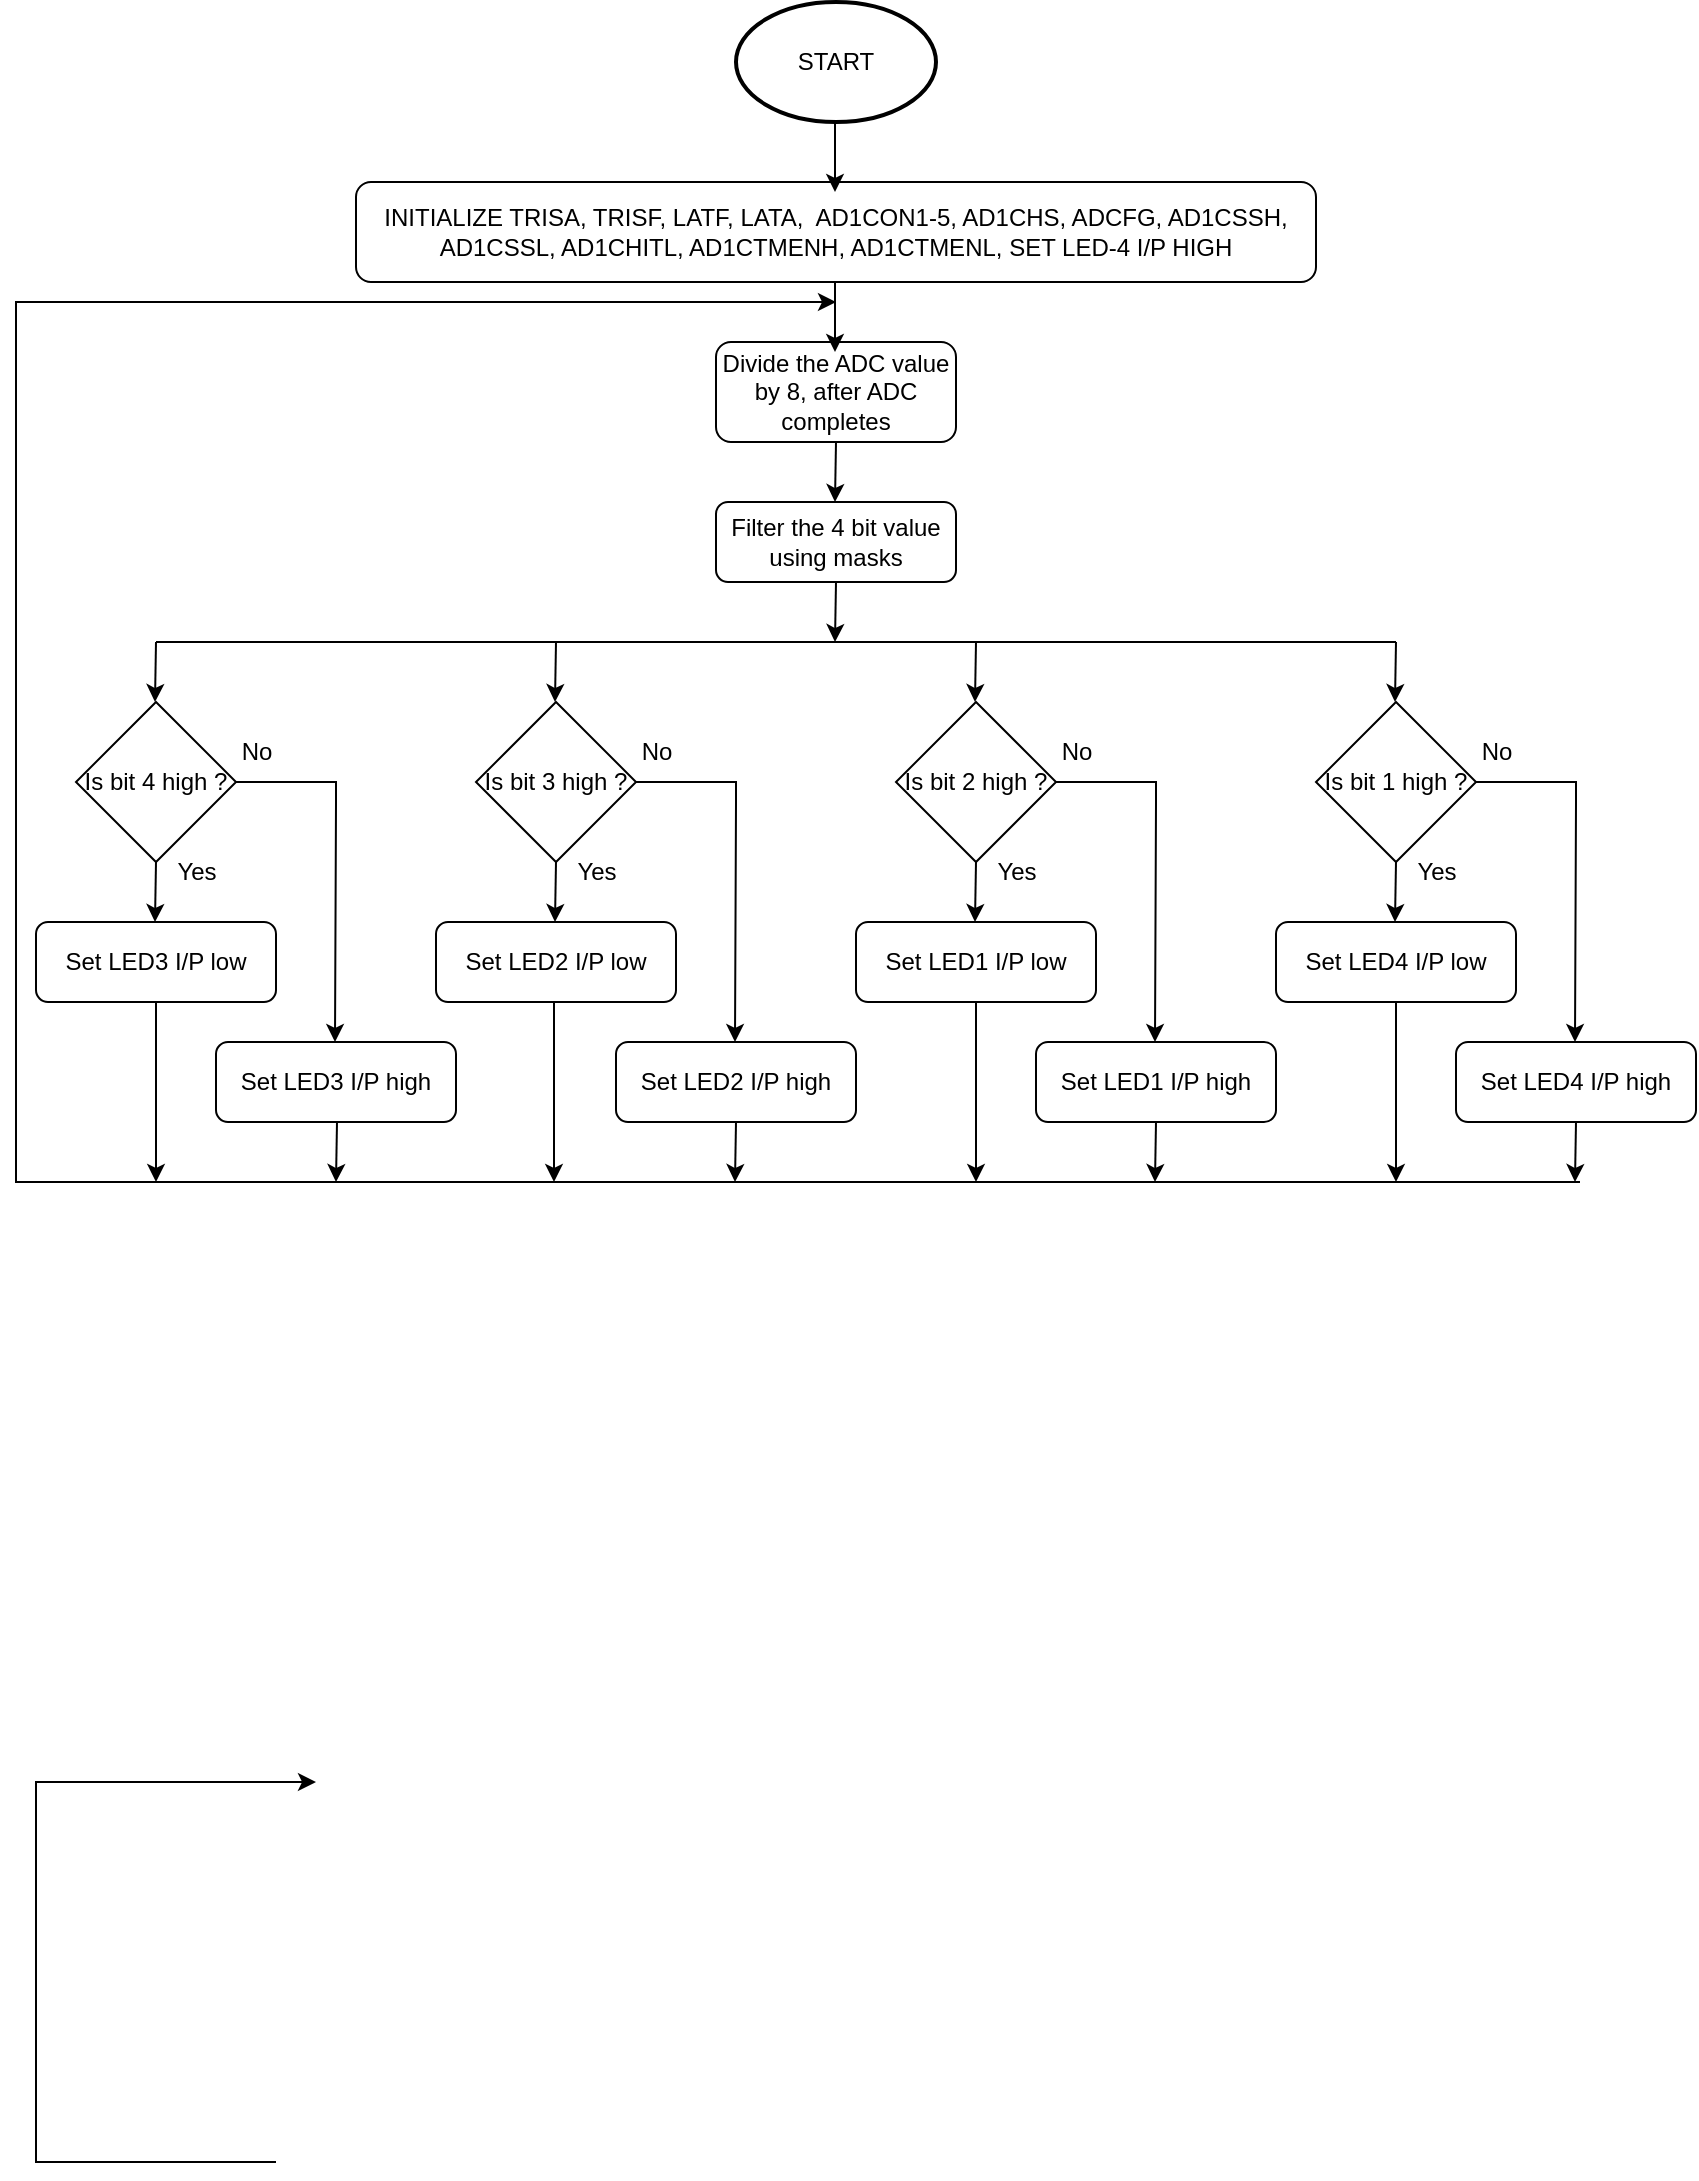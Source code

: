 <mxfile version="24.9.3">
  <diagram id="C5RBs43oDa-KdzZeNtuy" name="Page-1">
    <mxGraphModel dx="880" dy="470" grid="1" gridSize="10" guides="1" tooltips="1" connect="1" arrows="1" fold="1" page="1" pageScale="1" pageWidth="827" pageHeight="1169" math="0" shadow="0">
      <root>
        <mxCell id="WIyWlLk6GJQsqaUBKTNV-0" />
        <mxCell id="WIyWlLk6GJQsqaUBKTNV-1" parent="WIyWlLk6GJQsqaUBKTNV-0" />
        <mxCell id="WIyWlLk6GJQsqaUBKTNV-3" value="INITIALIZE TRISA, TRISF, LATF, LATA,&amp;nbsp; AD1CON1-5, AD1CHS, ADCFG, AD1CSSH, AD1CSSL, AD1CHITL, AD1CTMENH, AD1CTMENL, SET LED-4 I/P HIGH" style="rounded=1;whiteSpace=wrap;html=1;fontSize=12;glass=0;strokeWidth=1;shadow=0;" parent="WIyWlLk6GJQsqaUBKTNV-1" vertex="1">
          <mxGeometry x="180" y="130" width="480" height="50" as="geometry" />
        </mxCell>
        <mxCell id="N0hhwX8yT95dk3OFFu9T-5" style="edgeStyle=orthogonalEdgeStyle;rounded=0;orthogonalLoop=1;jettySize=auto;html=1;exitX=0;exitY=0.5;exitDx=0;exitDy=0;" parent="WIyWlLk6GJQsqaUBKTNV-1" edge="1">
          <mxGeometry relative="1" as="geometry">
            <mxPoint x="160" y="930" as="targetPoint" />
            <mxPoint x="140" y="1120" as="sourcePoint" />
            <Array as="points">
              <mxPoint x="20" y="1120" />
              <mxPoint x="20" y="930" />
              <mxPoint x="160" y="930" />
            </Array>
          </mxGeometry>
        </mxCell>
        <mxCell id="swRIciC2GP5JKqN4kYJW-79" style="edgeStyle=orthogonalEdgeStyle;rounded=0;orthogonalLoop=1;jettySize=auto;html=1;exitX=0.5;exitY=0;exitDx=0;exitDy=0;" parent="WIyWlLk6GJQsqaUBKTNV-1" source="WIyWlLk6GJQsqaUBKTNV-7" edge="1">
          <mxGeometry relative="1" as="geometry">
            <mxPoint x="420" y="210" as="targetPoint" />
          </mxGeometry>
        </mxCell>
        <mxCell id="WIyWlLk6GJQsqaUBKTNV-7" value="Divide the ADC value by 8, after ADC completes" style="rounded=1;whiteSpace=wrap;html=1;fontSize=12;glass=0;strokeWidth=1;shadow=0;" parent="WIyWlLk6GJQsqaUBKTNV-1" vertex="1">
          <mxGeometry x="360" y="210" width="120" height="50" as="geometry" />
        </mxCell>
        <mxCell id="N0hhwX8yT95dk3OFFu9T-18" value="START" style="strokeWidth=2;html=1;shape=mxgraph.flowchart.start_1;whiteSpace=wrap;" parent="WIyWlLk6GJQsqaUBKTNV-1" vertex="1">
          <mxGeometry x="370" y="40" width="100" height="60" as="geometry" />
        </mxCell>
        <mxCell id="swRIciC2GP5JKqN4kYJW-12" value="Set LED3 I/P low" style="rounded=1;whiteSpace=wrap;html=1;fontSize=12;glass=0;strokeWidth=1;shadow=0;" parent="WIyWlLk6GJQsqaUBKTNV-1" vertex="1">
          <mxGeometry x="20" y="500" width="120" height="40" as="geometry" />
        </mxCell>
        <mxCell id="swRIciC2GP5JKqN4kYJW-23" style="edgeStyle=orthogonalEdgeStyle;rounded=0;orthogonalLoop=1;jettySize=auto;html=1;exitX=0.5;exitY=1;exitDx=0;exitDy=0;" parent="WIyWlLk6GJQsqaUBKTNV-1" edge="1">
          <mxGeometry relative="1" as="geometry">
            <mxPoint x="340" y="370" as="sourcePoint" />
            <mxPoint x="340" y="370" as="targetPoint" />
          </mxGeometry>
        </mxCell>
        <mxCell id="swRIciC2GP5JKqN4kYJW-71" value="" style="endArrow=classic;html=1;rounded=0;exitX=0.5;exitY=1;exitDx=0;exitDy=0;" parent="WIyWlLk6GJQsqaUBKTNV-1" edge="1">
          <mxGeometry width="50" height="50" relative="1" as="geometry">
            <mxPoint x="419.5" y="180" as="sourcePoint" />
            <mxPoint x="419.5" y="215" as="targetPoint" />
          </mxGeometry>
        </mxCell>
        <mxCell id="swRIciC2GP5JKqN4kYJW-73" value="" style="endArrow=classic;html=1;rounded=0;exitX=0.5;exitY=1;exitDx=0;exitDy=0;" parent="WIyWlLk6GJQsqaUBKTNV-1" edge="1">
          <mxGeometry width="50" height="50" relative="1" as="geometry">
            <mxPoint x="419.5" y="100" as="sourcePoint" />
            <mxPoint x="419.5" y="135" as="targetPoint" />
          </mxGeometry>
        </mxCell>
        <mxCell id="swRIciC2GP5JKqN4kYJW-75" value="" style="endArrow=classic;html=1;rounded=0;" parent="WIyWlLk6GJQsqaUBKTNV-1" edge="1">
          <mxGeometry width="50" height="50" relative="1" as="geometry">
            <mxPoint x="420" y="260" as="sourcePoint" />
            <mxPoint x="419.5" y="290" as="targetPoint" />
          </mxGeometry>
        </mxCell>
        <mxCell id="swRIciC2GP5JKqN4kYJW-80" value="Filter the 4 bit value using masks" style="rounded=1;whiteSpace=wrap;html=1;fontSize=12;glass=0;strokeWidth=1;shadow=0;" parent="WIyWlLk6GJQsqaUBKTNV-1" vertex="1">
          <mxGeometry x="360" y="290" width="120" height="40" as="geometry" />
        </mxCell>
        <mxCell id="swRIciC2GP5JKqN4kYJW-81" value="Is bit 4 high ?" style="rhombus;whiteSpace=wrap;html=1;" parent="WIyWlLk6GJQsqaUBKTNV-1" vertex="1">
          <mxGeometry x="40" y="390" width="80" height="80" as="geometry" />
        </mxCell>
        <mxCell id="swRIciC2GP5JKqN4kYJW-82" value="" style="endArrow=classic;html=1;rounded=0;" parent="WIyWlLk6GJQsqaUBKTNV-1" edge="1">
          <mxGeometry width="50" height="50" relative="1" as="geometry">
            <mxPoint x="80" y="470" as="sourcePoint" />
            <mxPoint x="79.5" y="500" as="targetPoint" />
          </mxGeometry>
        </mxCell>
        <mxCell id="swRIciC2GP5JKqN4kYJW-84" value="" style="endArrow=classic;html=1;rounded=0;" parent="WIyWlLk6GJQsqaUBKTNV-1" edge="1">
          <mxGeometry width="50" height="50" relative="1" as="geometry">
            <mxPoint x="170" y="430" as="sourcePoint" />
            <mxPoint x="169.5" y="560" as="targetPoint" />
            <Array as="points">
              <mxPoint x="120" y="430" />
              <mxPoint x="170" y="430" />
              <mxPoint x="170" y="440" />
            </Array>
          </mxGeometry>
        </mxCell>
        <mxCell id="swRIciC2GP5JKqN4kYJW-85" value="Set LED3 I/P high" style="rounded=1;whiteSpace=wrap;html=1;fontSize=12;glass=0;strokeWidth=1;shadow=0;" parent="WIyWlLk6GJQsqaUBKTNV-1" vertex="1">
          <mxGeometry x="110" y="560" width="120" height="40" as="geometry" />
        </mxCell>
        <mxCell id="swRIciC2GP5JKqN4kYJW-86" value="Set LED2 I/P low" style="rounded=1;whiteSpace=wrap;html=1;fontSize=12;glass=0;strokeWidth=1;shadow=0;" parent="WIyWlLk6GJQsqaUBKTNV-1" vertex="1">
          <mxGeometry x="220" y="500" width="120" height="40" as="geometry" />
        </mxCell>
        <mxCell id="swRIciC2GP5JKqN4kYJW-87" value="Is bit 3 high ?" style="rhombus;whiteSpace=wrap;html=1;" parent="WIyWlLk6GJQsqaUBKTNV-1" vertex="1">
          <mxGeometry x="240" y="390" width="80" height="80" as="geometry" />
        </mxCell>
        <mxCell id="swRIciC2GP5JKqN4kYJW-88" value="" style="endArrow=classic;html=1;rounded=0;" parent="WIyWlLk6GJQsqaUBKTNV-1" edge="1">
          <mxGeometry width="50" height="50" relative="1" as="geometry">
            <mxPoint x="280" y="470" as="sourcePoint" />
            <mxPoint x="279.5" y="500" as="targetPoint" />
          </mxGeometry>
        </mxCell>
        <mxCell id="swRIciC2GP5JKqN4kYJW-89" value="" style="endArrow=classic;html=1;rounded=0;" parent="WIyWlLk6GJQsqaUBKTNV-1" edge="1">
          <mxGeometry width="50" height="50" relative="1" as="geometry">
            <mxPoint x="370" y="430" as="sourcePoint" />
            <mxPoint x="369.5" y="560" as="targetPoint" />
            <Array as="points">
              <mxPoint x="320" y="430" />
              <mxPoint x="370" y="430" />
              <mxPoint x="370" y="440" />
            </Array>
          </mxGeometry>
        </mxCell>
        <mxCell id="swRIciC2GP5JKqN4kYJW-90" value="Set LED2 I/P high" style="rounded=1;whiteSpace=wrap;html=1;fontSize=12;glass=0;strokeWidth=1;shadow=0;" parent="WIyWlLk6GJQsqaUBKTNV-1" vertex="1">
          <mxGeometry x="310" y="560" width="120" height="40" as="geometry" />
        </mxCell>
        <mxCell id="swRIciC2GP5JKqN4kYJW-91" value="Set LED1 I/P low" style="rounded=1;whiteSpace=wrap;html=1;fontSize=12;glass=0;strokeWidth=1;shadow=0;" parent="WIyWlLk6GJQsqaUBKTNV-1" vertex="1">
          <mxGeometry x="430" y="500" width="120" height="40" as="geometry" />
        </mxCell>
        <mxCell id="swRIciC2GP5JKqN4kYJW-92" value="Is bit 2 high ?" style="rhombus;whiteSpace=wrap;html=1;" parent="WIyWlLk6GJQsqaUBKTNV-1" vertex="1">
          <mxGeometry x="450" y="390" width="80" height="80" as="geometry" />
        </mxCell>
        <mxCell id="swRIciC2GP5JKqN4kYJW-93" value="" style="endArrow=classic;html=1;rounded=0;" parent="WIyWlLk6GJQsqaUBKTNV-1" edge="1">
          <mxGeometry width="50" height="50" relative="1" as="geometry">
            <mxPoint x="490" y="470" as="sourcePoint" />
            <mxPoint x="489.5" y="500" as="targetPoint" />
          </mxGeometry>
        </mxCell>
        <mxCell id="swRIciC2GP5JKqN4kYJW-94" value="" style="endArrow=classic;html=1;rounded=0;" parent="WIyWlLk6GJQsqaUBKTNV-1" edge="1">
          <mxGeometry width="50" height="50" relative="1" as="geometry">
            <mxPoint x="580" y="430" as="sourcePoint" />
            <mxPoint x="579.5" y="560" as="targetPoint" />
            <Array as="points">
              <mxPoint x="530" y="430" />
              <mxPoint x="580" y="430" />
              <mxPoint x="580" y="440" />
            </Array>
          </mxGeometry>
        </mxCell>
        <mxCell id="swRIciC2GP5JKqN4kYJW-95" value="Set LED1 I/P high" style="rounded=1;whiteSpace=wrap;html=1;fontSize=12;glass=0;strokeWidth=1;shadow=0;" parent="WIyWlLk6GJQsqaUBKTNV-1" vertex="1">
          <mxGeometry x="520" y="560" width="120" height="40" as="geometry" />
        </mxCell>
        <mxCell id="swRIciC2GP5JKqN4kYJW-96" value="Set LED4 I/P low" style="rounded=1;whiteSpace=wrap;html=1;fontSize=12;glass=0;strokeWidth=1;shadow=0;" parent="WIyWlLk6GJQsqaUBKTNV-1" vertex="1">
          <mxGeometry x="640" y="500" width="120" height="40" as="geometry" />
        </mxCell>
        <mxCell id="swRIciC2GP5JKqN4kYJW-97" value="Is bit 1 high ?" style="rhombus;whiteSpace=wrap;html=1;" parent="WIyWlLk6GJQsqaUBKTNV-1" vertex="1">
          <mxGeometry x="660" y="390" width="80" height="80" as="geometry" />
        </mxCell>
        <mxCell id="swRIciC2GP5JKqN4kYJW-98" value="" style="endArrow=classic;html=1;rounded=0;" parent="WIyWlLk6GJQsqaUBKTNV-1" edge="1">
          <mxGeometry width="50" height="50" relative="1" as="geometry">
            <mxPoint x="700" y="470" as="sourcePoint" />
            <mxPoint x="699.5" y="500" as="targetPoint" />
          </mxGeometry>
        </mxCell>
        <mxCell id="swRIciC2GP5JKqN4kYJW-99" value="" style="endArrow=classic;html=1;rounded=0;" parent="WIyWlLk6GJQsqaUBKTNV-1" edge="1">
          <mxGeometry width="50" height="50" relative="1" as="geometry">
            <mxPoint x="790" y="430" as="sourcePoint" />
            <mxPoint x="789.5" y="560" as="targetPoint" />
            <Array as="points">
              <mxPoint x="740" y="430" />
              <mxPoint x="790" y="430" />
              <mxPoint x="790" y="440" />
            </Array>
          </mxGeometry>
        </mxCell>
        <mxCell id="swRIciC2GP5JKqN4kYJW-100" value="Set LED4 I/P high" style="rounded=1;whiteSpace=wrap;html=1;fontSize=12;glass=0;strokeWidth=1;shadow=0;" parent="WIyWlLk6GJQsqaUBKTNV-1" vertex="1">
          <mxGeometry x="730" y="560" width="120" height="40" as="geometry" />
        </mxCell>
        <mxCell id="swRIciC2GP5JKqN4kYJW-103" value="" style="endArrow=none;html=1;rounded=0;" parent="WIyWlLk6GJQsqaUBKTNV-1" edge="1">
          <mxGeometry width="50" height="50" relative="1" as="geometry">
            <mxPoint x="80" y="360" as="sourcePoint" />
            <mxPoint x="700" y="360" as="targetPoint" />
          </mxGeometry>
        </mxCell>
        <mxCell id="swRIciC2GP5JKqN4kYJW-109" value="" style="endArrow=classic;html=1;rounded=0;" parent="WIyWlLk6GJQsqaUBKTNV-1" edge="1">
          <mxGeometry width="50" height="50" relative="1" as="geometry">
            <mxPoint x="490" y="360" as="sourcePoint" />
            <mxPoint x="489.5" y="390" as="targetPoint" />
          </mxGeometry>
        </mxCell>
        <mxCell id="swRIciC2GP5JKqN4kYJW-110" value="" style="endArrow=classic;html=1;rounded=0;" parent="WIyWlLk6GJQsqaUBKTNV-1" edge="1">
          <mxGeometry width="50" height="50" relative="1" as="geometry">
            <mxPoint x="280" y="360" as="sourcePoint" />
            <mxPoint x="279.5" y="390" as="targetPoint" />
          </mxGeometry>
        </mxCell>
        <mxCell id="swRIciC2GP5JKqN4kYJW-111" value="" style="endArrow=classic;html=1;rounded=0;" parent="WIyWlLk6GJQsqaUBKTNV-1" edge="1">
          <mxGeometry width="50" height="50" relative="1" as="geometry">
            <mxPoint x="80" y="360" as="sourcePoint" />
            <mxPoint x="79.5" y="390" as="targetPoint" />
          </mxGeometry>
        </mxCell>
        <mxCell id="swRIciC2GP5JKqN4kYJW-112" value="" style="endArrow=classic;html=1;rounded=0;" parent="WIyWlLk6GJQsqaUBKTNV-1" edge="1">
          <mxGeometry width="50" height="50" relative="1" as="geometry">
            <mxPoint x="700" y="360" as="sourcePoint" />
            <mxPoint x="699.5" y="390" as="targetPoint" />
          </mxGeometry>
        </mxCell>
        <mxCell id="swRIciC2GP5JKqN4kYJW-113" value="" style="endArrow=classic;html=1;rounded=0;" parent="WIyWlLk6GJQsqaUBKTNV-1" edge="1">
          <mxGeometry width="50" height="50" relative="1" as="geometry">
            <mxPoint x="420" y="330" as="sourcePoint" />
            <mxPoint x="419.5" y="360" as="targetPoint" />
          </mxGeometry>
        </mxCell>
        <mxCell id="UshKCVwNMiB46r2KnIVQ-0" value="No" style="text;html=1;align=center;verticalAlign=middle;resizable=0;points=[];autosize=1;strokeColor=none;fillColor=none;" parent="WIyWlLk6GJQsqaUBKTNV-1" vertex="1">
          <mxGeometry x="110" y="400" width="40" height="30" as="geometry" />
        </mxCell>
        <mxCell id="UshKCVwNMiB46r2KnIVQ-1" value="Yes" style="text;html=1;align=center;verticalAlign=middle;resizable=0;points=[];autosize=1;strokeColor=none;fillColor=none;" parent="WIyWlLk6GJQsqaUBKTNV-1" vertex="1">
          <mxGeometry x="80" y="460" width="40" height="30" as="geometry" />
        </mxCell>
        <mxCell id="UshKCVwNMiB46r2KnIVQ-2" value="No" style="text;html=1;align=center;verticalAlign=middle;resizable=0;points=[];autosize=1;strokeColor=none;fillColor=none;" parent="WIyWlLk6GJQsqaUBKTNV-1" vertex="1">
          <mxGeometry x="310" y="400" width="40" height="30" as="geometry" />
        </mxCell>
        <mxCell id="UshKCVwNMiB46r2KnIVQ-3" value="Yes" style="text;html=1;align=center;verticalAlign=middle;resizable=0;points=[];autosize=1;strokeColor=none;fillColor=none;" parent="WIyWlLk6GJQsqaUBKTNV-1" vertex="1">
          <mxGeometry x="280" y="460" width="40" height="30" as="geometry" />
        </mxCell>
        <mxCell id="UshKCVwNMiB46r2KnIVQ-4" value="No" style="text;html=1;align=center;verticalAlign=middle;resizable=0;points=[];autosize=1;strokeColor=none;fillColor=none;" parent="WIyWlLk6GJQsqaUBKTNV-1" vertex="1">
          <mxGeometry x="520" y="400" width="40" height="30" as="geometry" />
        </mxCell>
        <mxCell id="UshKCVwNMiB46r2KnIVQ-5" value="Yes" style="text;html=1;align=center;verticalAlign=middle;resizable=0;points=[];autosize=1;strokeColor=none;fillColor=none;" parent="WIyWlLk6GJQsqaUBKTNV-1" vertex="1">
          <mxGeometry x="490" y="460" width="40" height="30" as="geometry" />
        </mxCell>
        <mxCell id="UshKCVwNMiB46r2KnIVQ-6" value="No" style="text;html=1;align=center;verticalAlign=middle;resizable=0;points=[];autosize=1;strokeColor=none;fillColor=none;" parent="WIyWlLk6GJQsqaUBKTNV-1" vertex="1">
          <mxGeometry x="730" y="400" width="40" height="30" as="geometry" />
        </mxCell>
        <mxCell id="UshKCVwNMiB46r2KnIVQ-7" value="Yes" style="text;html=1;align=center;verticalAlign=middle;resizable=0;points=[];autosize=1;strokeColor=none;fillColor=none;" parent="WIyWlLk6GJQsqaUBKTNV-1" vertex="1">
          <mxGeometry x="700" y="460" width="40" height="30" as="geometry" />
        </mxCell>
        <mxCell id="nmT_DqpYr5jMZAKX5YTq-0" value="" style="endArrow=classic;html=1;rounded=0;edgeStyle=orthogonalEdgeStyle;" edge="1" parent="WIyWlLk6GJQsqaUBKTNV-1">
          <mxGeometry width="50" height="50" relative="1" as="geometry">
            <mxPoint x="792" y="630" as="sourcePoint" />
            <mxPoint x="420" y="190" as="targetPoint" />
            <Array as="points">
              <mxPoint x="10" y="630" />
            </Array>
          </mxGeometry>
        </mxCell>
        <mxCell id="nmT_DqpYr5jMZAKX5YTq-1" value="" style="endArrow=classic;html=1;rounded=0;" edge="1" parent="WIyWlLk6GJQsqaUBKTNV-1">
          <mxGeometry width="50" height="50" relative="1" as="geometry">
            <mxPoint x="790" y="600" as="sourcePoint" />
            <mxPoint x="789.5" y="630" as="targetPoint" />
          </mxGeometry>
        </mxCell>
        <mxCell id="nmT_DqpYr5jMZAKX5YTq-2" value="" style="endArrow=classic;html=1;rounded=0;" edge="1" parent="WIyWlLk6GJQsqaUBKTNV-1">
          <mxGeometry width="50" height="50" relative="1" as="geometry">
            <mxPoint x="580" y="600" as="sourcePoint" />
            <mxPoint x="579.5" y="630" as="targetPoint" />
          </mxGeometry>
        </mxCell>
        <mxCell id="nmT_DqpYr5jMZAKX5YTq-3" value="" style="endArrow=classic;html=1;rounded=0;" edge="1" parent="WIyWlLk6GJQsqaUBKTNV-1">
          <mxGeometry width="50" height="50" relative="1" as="geometry">
            <mxPoint x="370" y="600" as="sourcePoint" />
            <mxPoint x="369.5" y="630" as="targetPoint" />
          </mxGeometry>
        </mxCell>
        <mxCell id="nmT_DqpYr5jMZAKX5YTq-4" value="" style="endArrow=classic;html=1;rounded=0;" edge="1" parent="WIyWlLk6GJQsqaUBKTNV-1">
          <mxGeometry width="50" height="50" relative="1" as="geometry">
            <mxPoint x="170.5" y="600" as="sourcePoint" />
            <mxPoint x="170" y="630" as="targetPoint" />
          </mxGeometry>
        </mxCell>
        <mxCell id="nmT_DqpYr5jMZAKX5YTq-5" value="" style="endArrow=classic;html=1;rounded=0;" edge="1" parent="WIyWlLk6GJQsqaUBKTNV-1">
          <mxGeometry width="50" height="50" relative="1" as="geometry">
            <mxPoint x="700" y="540" as="sourcePoint" />
            <mxPoint x="700" y="630" as="targetPoint" />
          </mxGeometry>
        </mxCell>
        <mxCell id="nmT_DqpYr5jMZAKX5YTq-6" value="" style="endArrow=classic;html=1;rounded=0;" edge="1" parent="WIyWlLk6GJQsqaUBKTNV-1">
          <mxGeometry width="50" height="50" relative="1" as="geometry">
            <mxPoint x="490" y="540" as="sourcePoint" />
            <mxPoint x="490" y="630" as="targetPoint" />
          </mxGeometry>
        </mxCell>
        <mxCell id="nmT_DqpYr5jMZAKX5YTq-7" value="" style="endArrow=classic;html=1;rounded=0;" edge="1" parent="WIyWlLk6GJQsqaUBKTNV-1">
          <mxGeometry width="50" height="50" relative="1" as="geometry">
            <mxPoint x="279" y="540" as="sourcePoint" />
            <mxPoint x="279" y="630" as="targetPoint" />
          </mxGeometry>
        </mxCell>
        <mxCell id="nmT_DqpYr5jMZAKX5YTq-8" value="" style="endArrow=classic;html=1;rounded=0;" edge="1" parent="WIyWlLk6GJQsqaUBKTNV-1">
          <mxGeometry width="50" height="50" relative="1" as="geometry">
            <mxPoint x="80" y="540" as="sourcePoint" />
            <mxPoint x="80" y="630" as="targetPoint" />
          </mxGeometry>
        </mxCell>
      </root>
    </mxGraphModel>
  </diagram>
</mxfile>
